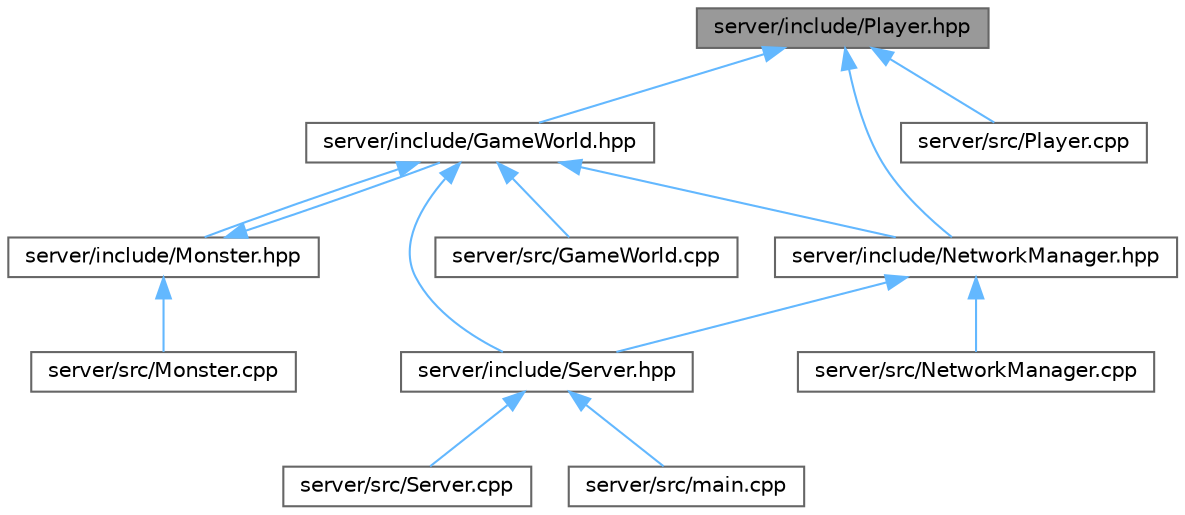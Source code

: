 digraph "server/include/Player.hpp"
{
 // LATEX_PDF_SIZE
  bgcolor="transparent";
  edge [fontname=Helvetica,fontsize=10,labelfontname=Helvetica,labelfontsize=10];
  node [fontname=Helvetica,fontsize=10,shape=box,height=0.2,width=0.4];
  Node1 [id="Node000001",label="server/include/Player.hpp",height=0.2,width=0.4,color="gray40", fillcolor="grey60", style="filled", fontcolor="black",tooltip="Declaration of the Player class."];
  Node1 -> Node2 [id="edge1_Node000001_Node000002",dir="back",color="steelblue1",style="solid",tooltip=" "];
  Node2 [id="Node000002",label="server/include/GameWorld.hpp",height=0.2,width=0.4,color="grey40", fillcolor="white", style="filled",URL="$GameWorld_8hpp.html",tooltip="Declaration of the GameWorld class."];
  Node2 -> Node3 [id="edge2_Node000002_Node000003",dir="back",color="steelblue1",style="solid",tooltip=" "];
  Node3 [id="Node000003",label="server/include/Monster.hpp",height=0.2,width=0.4,color="grey40", fillcolor="white", style="filled",URL="$Monster_8hpp.html",tooltip="Declaration of the Monster class."];
  Node3 -> Node2 [id="edge3_Node000003_Node000002",dir="back",color="steelblue1",style="solid",tooltip=" "];
  Node3 -> Node4 [id="edge4_Node000003_Node000004",dir="back",color="steelblue1",style="solid",tooltip=" "];
  Node4 [id="Node000004",label="server/src/Monster.cpp",height=0.2,width=0.4,color="grey40", fillcolor="white", style="filled",URL="$Monster_8cpp.html",tooltip=" "];
  Node2 -> Node5 [id="edge5_Node000002_Node000005",dir="back",color="steelblue1",style="solid",tooltip=" "];
  Node5 [id="Node000005",label="server/include/NetworkManager.hpp",height=0.2,width=0.4,color="grey40", fillcolor="white", style="filled",URL="$NetworkManager_8hpp.html",tooltip="Declaration of the NetworkManager class."];
  Node5 -> Node6 [id="edge6_Node000005_Node000006",dir="back",color="steelblue1",style="solid",tooltip=" "];
  Node6 [id="Node000006",label="server/include/Server.hpp",height=0.2,width=0.4,color="grey40", fillcolor="white", style="filled",URL="$Server_8hpp.html",tooltip="Declaration of the Server class."];
  Node6 -> Node7 [id="edge7_Node000006_Node000007",dir="back",color="steelblue1",style="solid",tooltip=" "];
  Node7 [id="Node000007",label="server/src/Server.cpp",height=0.2,width=0.4,color="grey40", fillcolor="white", style="filled",URL="$Server_8cpp.html",tooltip=" "];
  Node6 -> Node8 [id="edge8_Node000006_Node000008",dir="back",color="steelblue1",style="solid",tooltip=" "];
  Node8 [id="Node000008",label="server/src/main.cpp",height=0.2,width=0.4,color="grey40", fillcolor="white", style="filled",URL="$server_2src_2main_8cpp.html",tooltip=" "];
  Node5 -> Node9 [id="edge9_Node000005_Node000009",dir="back",color="steelblue1",style="solid",tooltip=" "];
  Node9 [id="Node000009",label="server/src/NetworkManager.cpp",height=0.2,width=0.4,color="grey40", fillcolor="white", style="filled",URL="$NetworkManager_8cpp.html",tooltip=" "];
  Node2 -> Node6 [id="edge10_Node000002_Node000006",dir="back",color="steelblue1",style="solid",tooltip=" "];
  Node2 -> Node10 [id="edge11_Node000002_Node000010",dir="back",color="steelblue1",style="solid",tooltip=" "];
  Node10 [id="Node000010",label="server/src/GameWorld.cpp",height=0.2,width=0.4,color="grey40", fillcolor="white", style="filled",URL="$GameWorld_8cpp.html",tooltip=" "];
  Node1 -> Node5 [id="edge12_Node000001_Node000005",dir="back",color="steelblue1",style="solid",tooltip=" "];
  Node1 -> Node11 [id="edge13_Node000001_Node000011",dir="back",color="steelblue1",style="solid",tooltip=" "];
  Node11 [id="Node000011",label="server/src/Player.cpp",height=0.2,width=0.4,color="grey40", fillcolor="white", style="filled",URL="$Player_8cpp.html",tooltip=" "];
}
